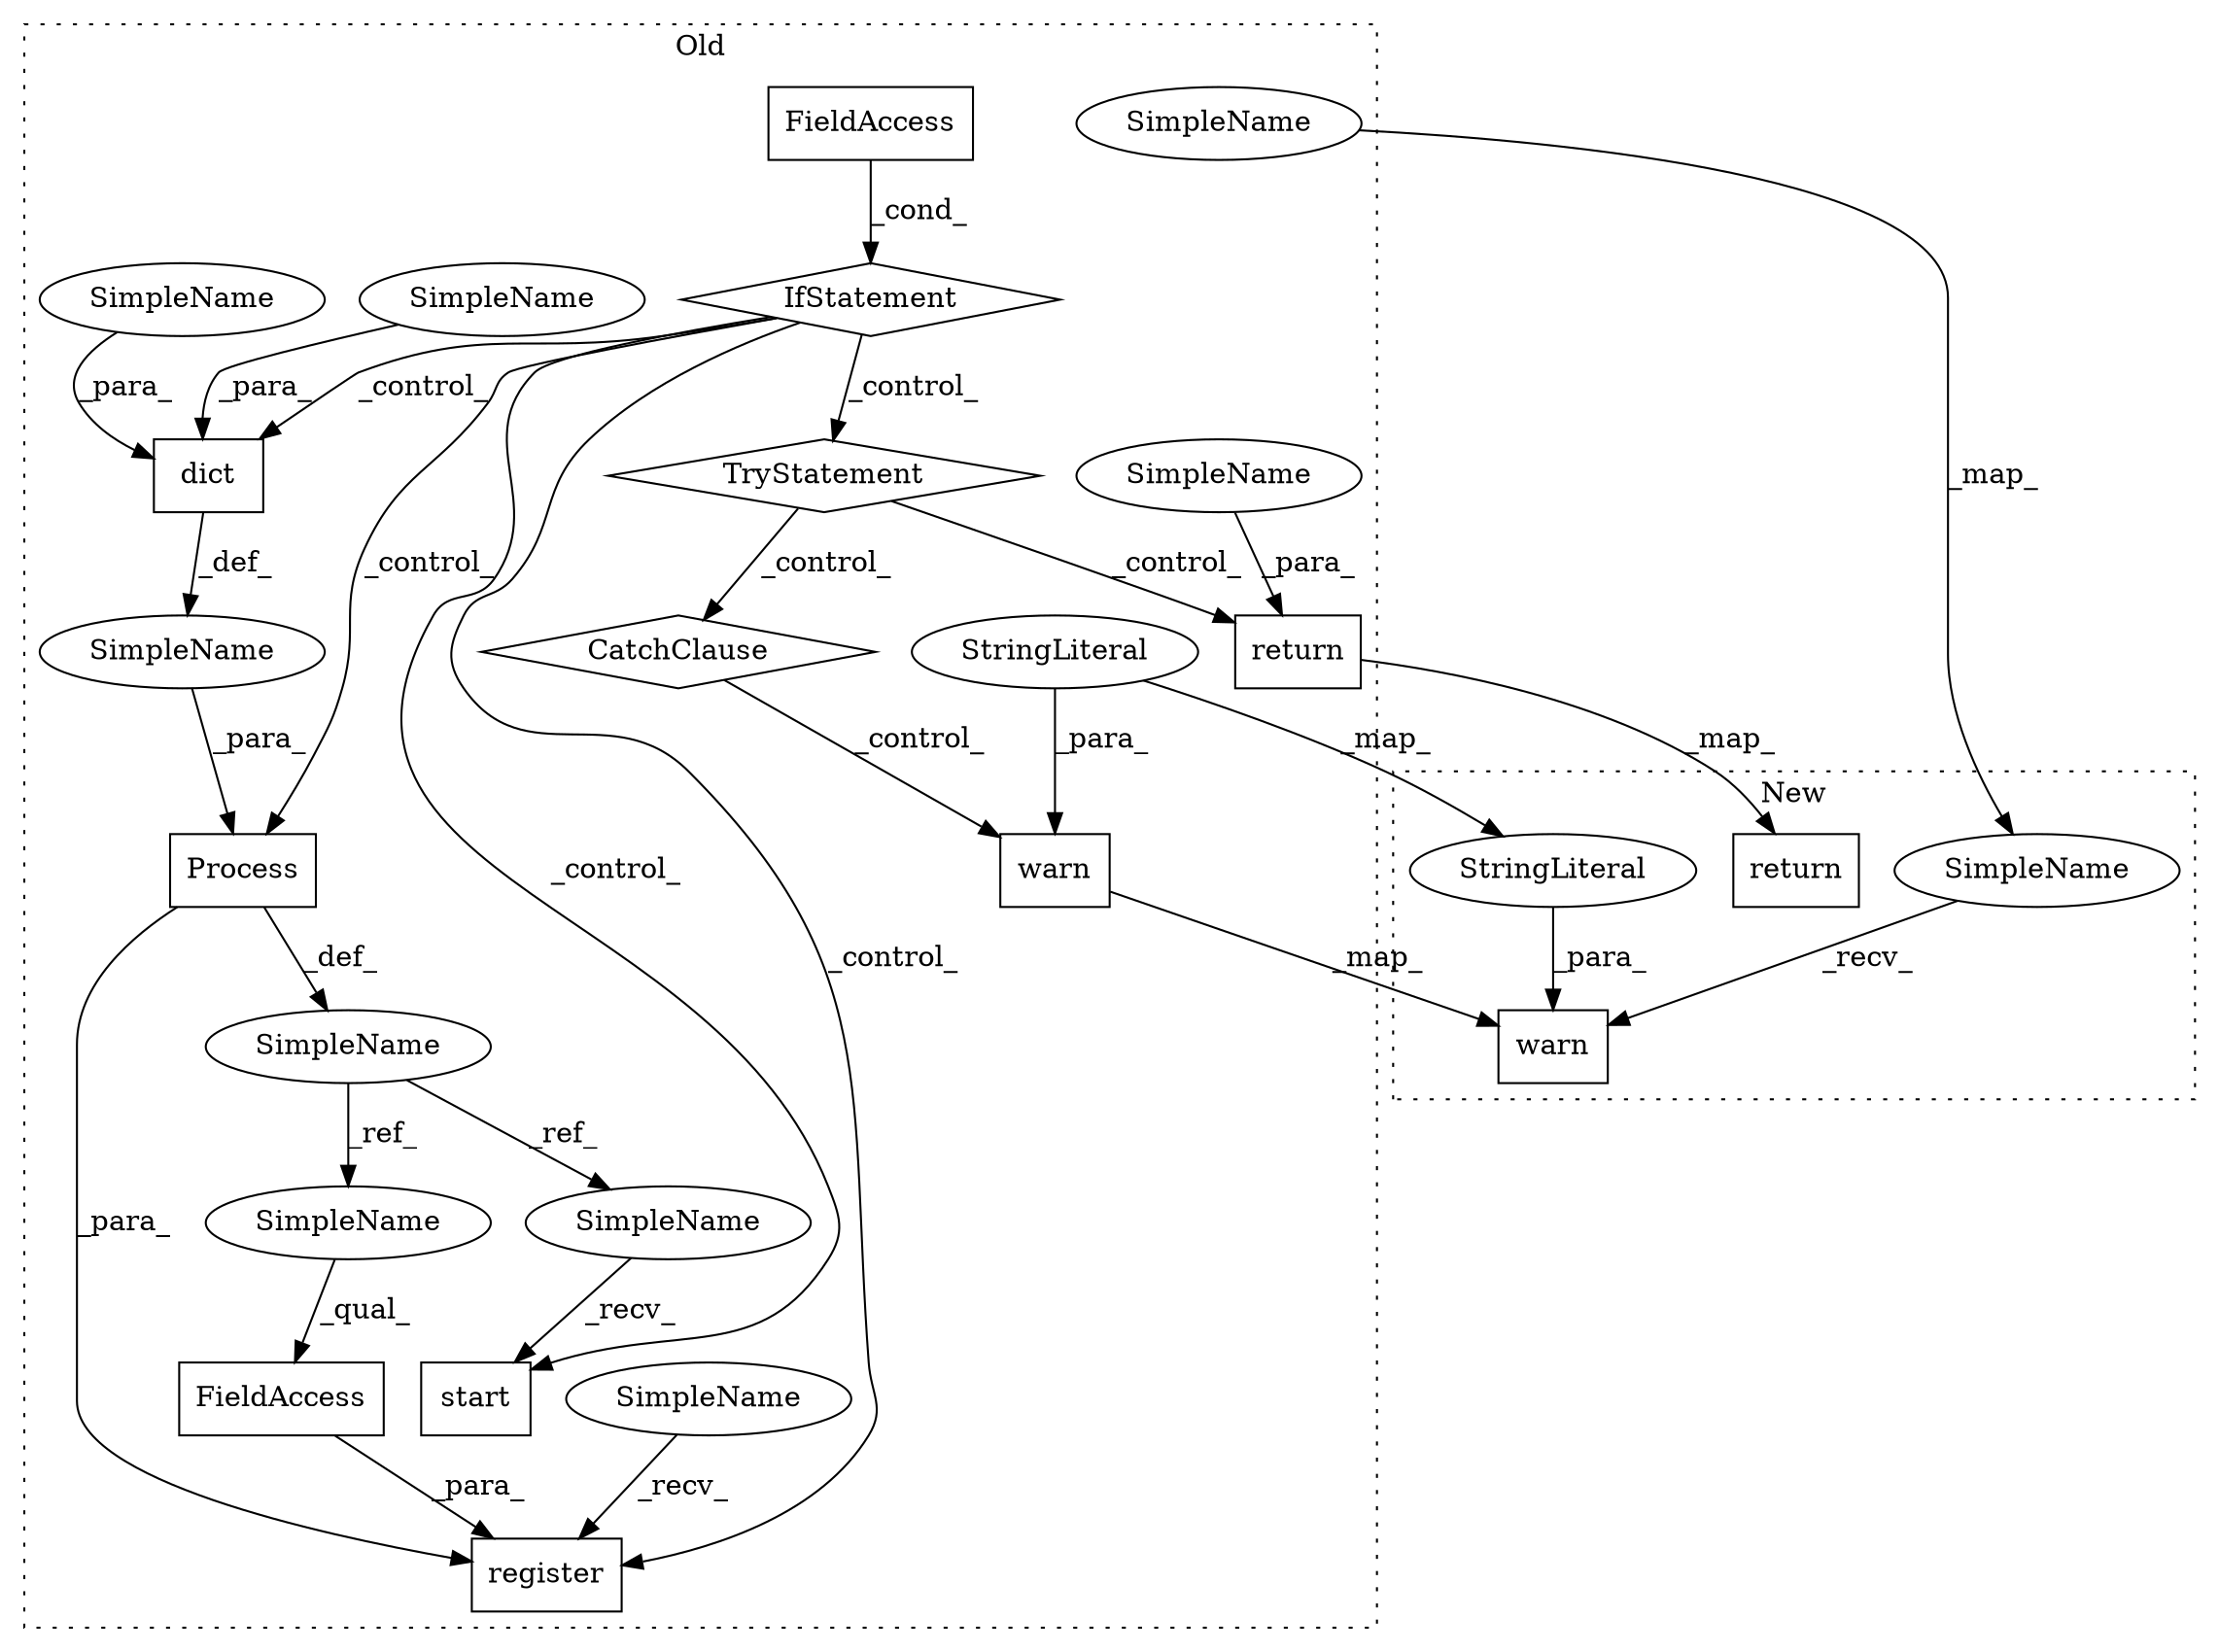 digraph G {
subgraph cluster0 {
1 [label="warn" a="32" s="10329,10380" l="5,1" shape="box"];
4 [label="StringLiteral" a="45" s="10334" l="46" shape="ellipse"];
5 [label="IfStatement" a="25" s="10012,10031" l="4,2" shape="diamond"];
6 [label="FieldAccess" a="22" s="10016" l="15" shape="box"];
8 [label="SimpleName" a="42" s="8917" l="8" shape="ellipse"];
9 [label="start" a="32" s="10163" l="7" shape="box"];
10 [label="SimpleName" a="42" s="10041" l="1" shape="ellipse"];
11 [label="FieldAccess" a="22" s="10141" l="11" shape="box"];
12 [label="register" a="32" s="10132,10152" l="9,1" shape="box"];
13 [label="TryStatement" a="54" s="10192" l="4" shape="diamond"];
14 [label="dict" a="32" s="10066,10115" l="5,1" shape="box"];
15 [label="SimpleName" a="42" s="" l="" shape="ellipse"];
16 [label="Process" a="32" s="10043,10116" l="8,1" shape="box"];
17 [label="CatchClause" a="12" s="10284,10308" l="13,2" shape="diamond"];
18 [label="return" a="41" s="10206" l="7" shape="box"];
20 [label="SimpleName" a="42" s="" l="" shape="ellipse"];
21 [label="SimpleName" a="42" s="10161" l="1" shape="ellipse"];
22 [label="SimpleName" a="42" s="10141" l="1" shape="ellipse"];
23 [label="SimpleName" a="42" s="10071" l="6" shape="ellipse"];
24 [label="SimpleName" a="42" s="10125" l="6" shape="ellipse"];
25 [label="SimpleName" a="42" s="10078" l="6" shape="ellipse"];
label = "Old";
style="dotted";
}
subgraph cluster1 {
2 [label="warn" a="32" s="7625,7697" l="5,1" shape="box"];
3 [label="StringLiteral" a="45" s="7630" l="67" shape="ellipse"];
7 [label="SimpleName" a="42" s="7602" l="8" shape="ellipse"];
19 [label="return" a="41" s="7704" l="7" shape="box"];
label = "New";
style="dotted";
}
1 -> 2 [label="_map_"];
3 -> 2 [label="_para_"];
4 -> 3 [label="_map_"];
4 -> 1 [label="_para_"];
5 -> 9 [label="_control_"];
5 -> 13 [label="_control_"];
5 -> 16 [label="_control_"];
5 -> 12 [label="_control_"];
5 -> 14 [label="_control_"];
6 -> 5 [label="_cond_"];
7 -> 2 [label="_recv_"];
8 -> 7 [label="_map_"];
10 -> 22 [label="_ref_"];
10 -> 21 [label="_ref_"];
11 -> 12 [label="_para_"];
13 -> 18 [label="_control_"];
13 -> 17 [label="_control_"];
14 -> 15 [label="_def_"];
15 -> 16 [label="_para_"];
16 -> 12 [label="_para_"];
16 -> 10 [label="_def_"];
17 -> 1 [label="_control_"];
18 -> 19 [label="_map_"];
20 -> 18 [label="_para_"];
21 -> 9 [label="_recv_"];
22 -> 11 [label="_qual_"];
23 -> 14 [label="_para_"];
24 -> 12 [label="_recv_"];
25 -> 14 [label="_para_"];
}